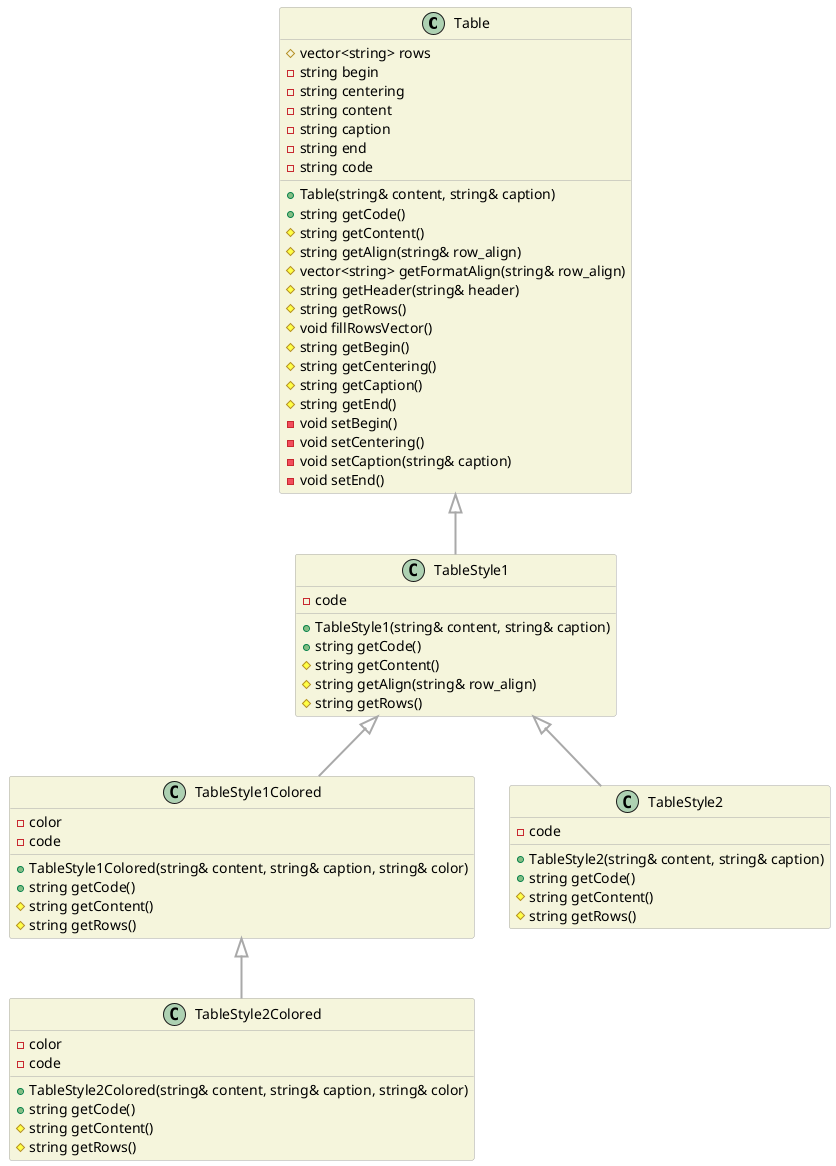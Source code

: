 @startuml
 
skinparam class {
    BackgroundColor Beige
    BorderColor DarkGray
    ArrowColor DarkGray
}

class Table {
    + Table(string& content, string& caption)
    + string getCode()
    # string getContent()
    # string getAlign(string& row_align)
    # vector<string> getFormatAlign(string& row_align) 
    # string getHeader(string& header)
    # string getRows()
    # void fillRowsVector()
    # string getBegin()
    # string getCentering()
    # string getCaption()
    # string getEnd()
    # vector<string> rows
    - void setBegin()
    - void setCentering()
    - void setCaption(string& caption)
    - void setEnd()
    - string begin
    - string centering
    - string content
    - string caption 
    - string end
    - string code
}

class TableStyle1 {
    + TableStyle1(string& content, string& caption)
    + string getCode()
    # string getContent()
    # string getAlign(string& row_align)
    # string getRows()
    - code
}

class TableStyle1Colored {
    + TableStyle1Colored(string& content, string& caption, string& color)
    + string getCode()
    # string getContent()
    # string getRows()
    - color
    - code
}

class TableStyle2 {
    + TableStyle2(string& content, string& caption)
    + string getCode()
    # string getContent()
    # string getRows()
    - code
}

class TableStyle2Colored {
    + TableStyle2Colored(string& content, string& caption, string& color)
    + string getCode()
    # string getContent()
    # string getRows()
    - color
    - code
}

Table <|-[bold]- TableStyle1
TableStyle1 <|-[bold]- TableStyle1Colored
TableStyle1 <|-[bold]- TableStyle2
TableStyle1Colored <|-[bold]- TableStyle2Colored
@enduml

